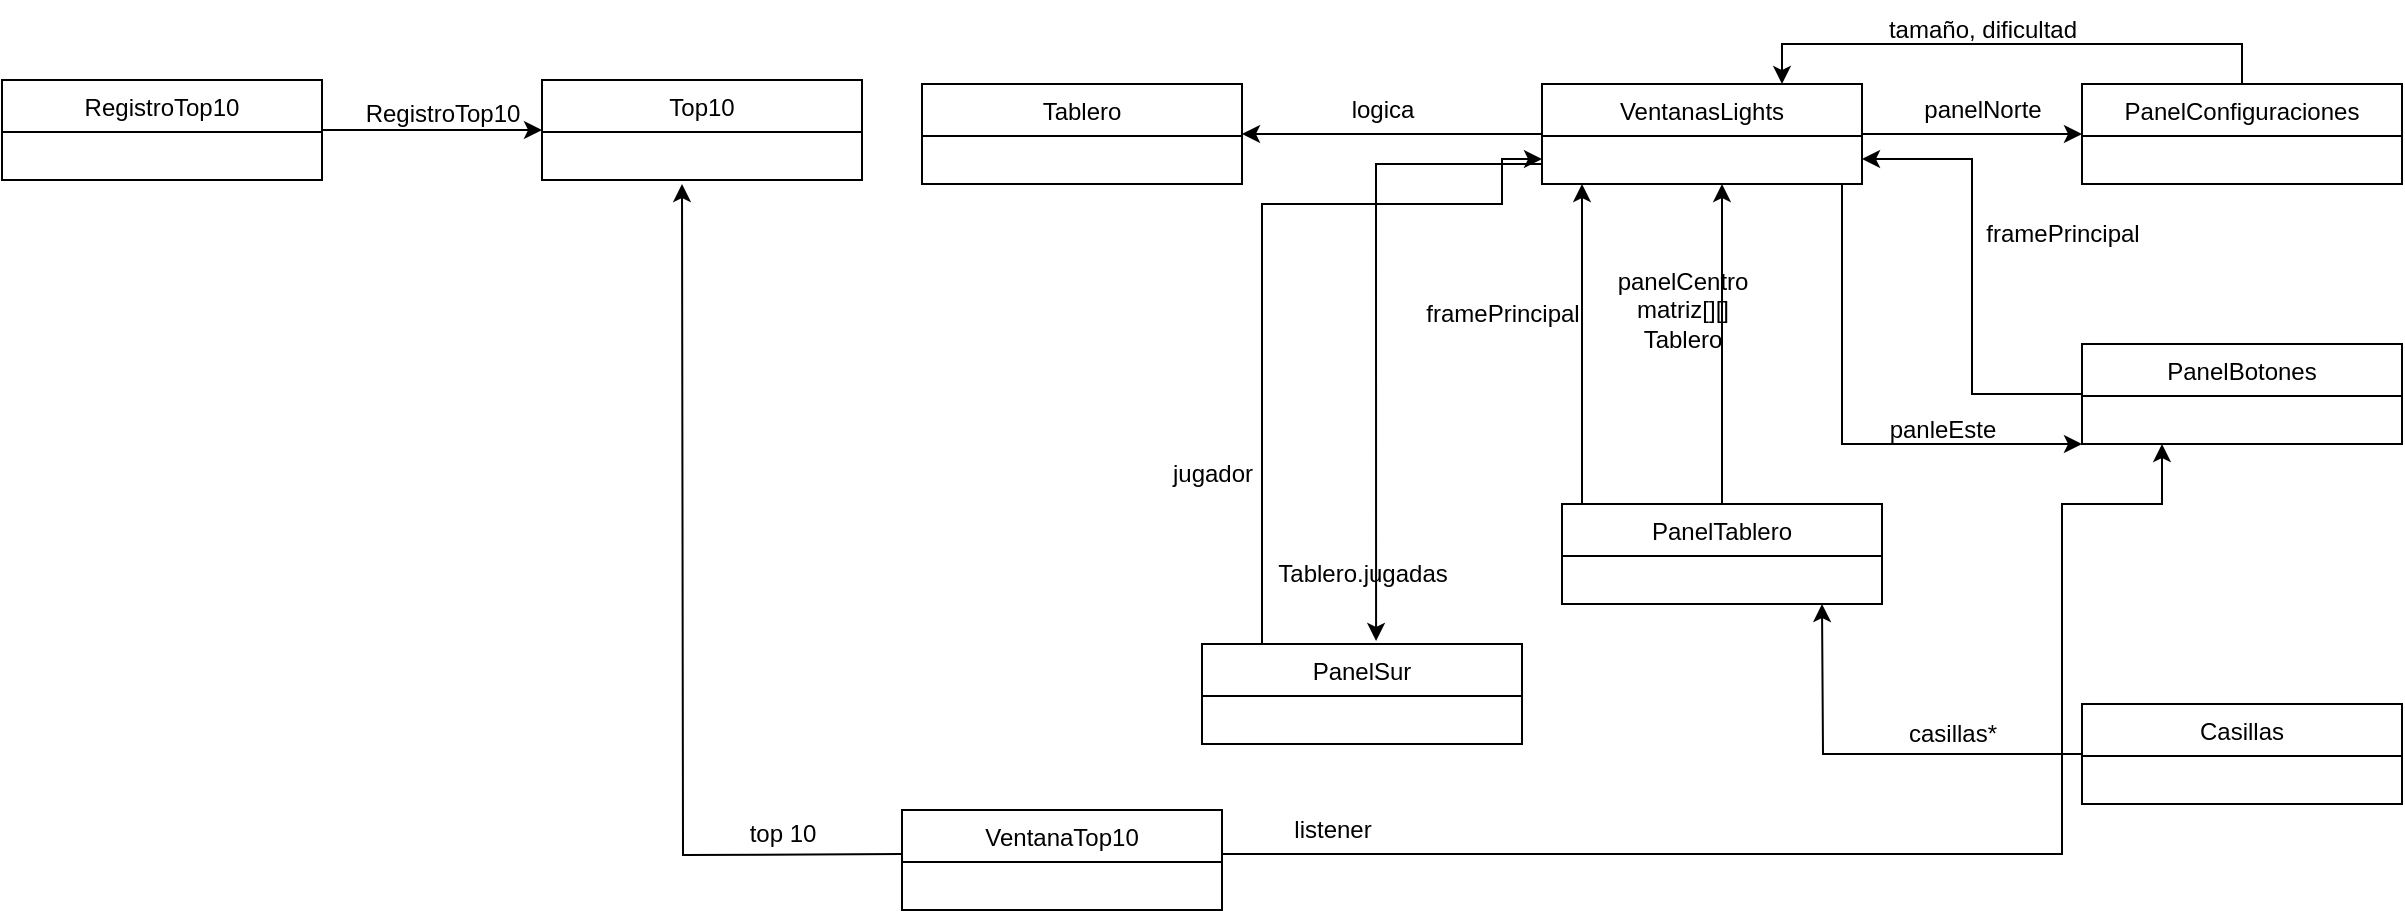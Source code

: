 <mxfile version="21.1.8" type="device">
  <diagram id="C5RBs43oDa-KdzZeNtuy" name="Page-1">
    <mxGraphModel dx="3027" dy="2279" grid="1" gridSize="10" guides="1" tooltips="1" connect="1" arrows="1" fold="1" page="1" pageScale="1" pageWidth="827" pageHeight="1169" math="0" shadow="0">
      <root>
        <mxCell id="WIyWlLk6GJQsqaUBKTNV-0" />
        <mxCell id="WIyWlLk6GJQsqaUBKTNV-1" parent="WIyWlLk6GJQsqaUBKTNV-0" />
        <mxCell id="zkfFHV4jXpPFQw0GAbJ--0" value="Tablero" style="swimlane;fontStyle=0;align=center;verticalAlign=top;childLayout=stackLayout;horizontal=1;startSize=26;horizontalStack=0;resizeParent=1;resizeLast=0;collapsible=1;marginBottom=0;rounded=0;shadow=0;strokeWidth=1;" parent="WIyWlLk6GJQsqaUBKTNV-1" vertex="1">
          <mxGeometry x="-290" y="-948" width="160" height="50" as="geometry">
            <mxRectangle x="230" y="140" width="160" height="26" as="alternateBounds" />
          </mxGeometry>
        </mxCell>
        <mxCell id="CMHXz8UwtuGH-618SURG-6" style="edgeStyle=orthogonalEdgeStyle;rounded=0;orthogonalLoop=1;jettySize=auto;html=1;entryX=1;entryY=0.5;entryDx=0;entryDy=0;" edge="1" parent="WIyWlLk6GJQsqaUBKTNV-1" source="CMHXz8UwtuGH-618SURG-0" target="zkfFHV4jXpPFQw0GAbJ--0">
          <mxGeometry relative="1" as="geometry" />
        </mxCell>
        <mxCell id="CMHXz8UwtuGH-618SURG-10" style="edgeStyle=orthogonalEdgeStyle;rounded=0;orthogonalLoop=1;jettySize=auto;html=1;" edge="1" parent="WIyWlLk6GJQsqaUBKTNV-1" source="CMHXz8UwtuGH-618SURG-0" target="CMHXz8UwtuGH-618SURG-4">
          <mxGeometry relative="1" as="geometry">
            <Array as="points" />
          </mxGeometry>
        </mxCell>
        <mxCell id="CMHXz8UwtuGH-618SURG-14" style="edgeStyle=orthogonalEdgeStyle;rounded=0;orthogonalLoop=1;jettySize=auto;html=1;entryX=0;entryY=1;entryDx=0;entryDy=0;" edge="1" parent="WIyWlLk6GJQsqaUBKTNV-1" source="CMHXz8UwtuGH-618SURG-0" target="CMHXz8UwtuGH-618SURG-3">
          <mxGeometry relative="1" as="geometry">
            <Array as="points">
              <mxPoint x="170" y="-768" />
            </Array>
          </mxGeometry>
        </mxCell>
        <mxCell id="CMHXz8UwtuGH-618SURG-24" style="edgeStyle=orthogonalEdgeStyle;rounded=0;orthogonalLoop=1;jettySize=auto;html=1;entryX=0.544;entryY=-0.03;entryDx=0;entryDy=0;entryPerimeter=0;" edge="1" parent="WIyWlLk6GJQsqaUBKTNV-1" source="CMHXz8UwtuGH-618SURG-0" target="CMHXz8UwtuGH-618SURG-5">
          <mxGeometry relative="1" as="geometry">
            <Array as="points">
              <mxPoint x="-63" y="-908" />
            </Array>
          </mxGeometry>
        </mxCell>
        <mxCell id="CMHXz8UwtuGH-618SURG-0" value="VentanasLights" style="swimlane;fontStyle=0;align=center;verticalAlign=top;childLayout=stackLayout;horizontal=1;startSize=26;horizontalStack=0;resizeParent=1;resizeLast=0;collapsible=1;marginBottom=0;rounded=0;shadow=0;strokeWidth=1;" vertex="1" parent="WIyWlLk6GJQsqaUBKTNV-1">
          <mxGeometry x="20" y="-948" width="160" height="50" as="geometry">
            <mxRectangle x="230" y="140" width="160" height="26" as="alternateBounds" />
          </mxGeometry>
        </mxCell>
        <mxCell id="CMHXz8UwtuGH-618SURG-16" style="edgeStyle=orthogonalEdgeStyle;rounded=0;orthogonalLoop=1;jettySize=auto;html=1;" edge="1" parent="WIyWlLk6GJQsqaUBKTNV-1" source="CMHXz8UwtuGH-618SURG-1">
          <mxGeometry relative="1" as="geometry">
            <mxPoint x="110" y="-898" as="targetPoint" />
          </mxGeometry>
        </mxCell>
        <mxCell id="CMHXz8UwtuGH-618SURG-18" style="edgeStyle=orthogonalEdgeStyle;rounded=0;orthogonalLoop=1;jettySize=auto;html=1;" edge="1" parent="WIyWlLk6GJQsqaUBKTNV-1" source="CMHXz8UwtuGH-618SURG-1">
          <mxGeometry relative="1" as="geometry">
            <mxPoint x="40" y="-898" as="targetPoint" />
            <Array as="points">
              <mxPoint x="40" y="-898" />
            </Array>
          </mxGeometry>
        </mxCell>
        <mxCell id="CMHXz8UwtuGH-618SURG-1" value="PanelTablero" style="swimlane;fontStyle=0;align=center;verticalAlign=top;childLayout=stackLayout;horizontal=1;startSize=26;horizontalStack=0;resizeParent=1;resizeLast=0;collapsible=1;marginBottom=0;rounded=0;shadow=0;strokeWidth=1;" vertex="1" parent="WIyWlLk6GJQsqaUBKTNV-1">
          <mxGeometry x="30" y="-738" width="160" height="50" as="geometry">
            <mxRectangle x="230" y="140" width="160" height="26" as="alternateBounds" />
          </mxGeometry>
        </mxCell>
        <mxCell id="CMHXz8UwtuGH-618SURG-8" style="edgeStyle=orthogonalEdgeStyle;rounded=0;orthogonalLoop=1;jettySize=auto;html=1;" edge="1" parent="WIyWlLk6GJQsqaUBKTNV-1" source="CMHXz8UwtuGH-618SURG-2">
          <mxGeometry relative="1" as="geometry">
            <mxPoint x="160" y="-688" as="targetPoint" />
          </mxGeometry>
        </mxCell>
        <mxCell id="CMHXz8UwtuGH-618SURG-2" value="Casillas" style="swimlane;fontStyle=0;align=center;verticalAlign=top;childLayout=stackLayout;horizontal=1;startSize=26;horizontalStack=0;resizeParent=1;resizeLast=0;collapsible=1;marginBottom=0;rounded=0;shadow=0;strokeWidth=1;" vertex="1" parent="WIyWlLk6GJQsqaUBKTNV-1">
          <mxGeometry x="290" y="-638" width="160" height="50" as="geometry">
            <mxRectangle x="230" y="140" width="160" height="26" as="alternateBounds" />
          </mxGeometry>
        </mxCell>
        <mxCell id="CMHXz8UwtuGH-618SURG-12" style="edgeStyle=orthogonalEdgeStyle;rounded=0;orthogonalLoop=1;jettySize=auto;html=1;entryX=1;entryY=0.75;entryDx=0;entryDy=0;" edge="1" parent="WIyWlLk6GJQsqaUBKTNV-1" source="CMHXz8UwtuGH-618SURG-3" target="CMHXz8UwtuGH-618SURG-0">
          <mxGeometry relative="1" as="geometry" />
        </mxCell>
        <mxCell id="CMHXz8UwtuGH-618SURG-3" value="PanelBotones" style="swimlane;fontStyle=0;align=center;verticalAlign=top;childLayout=stackLayout;horizontal=1;startSize=26;horizontalStack=0;resizeParent=1;resizeLast=0;collapsible=1;marginBottom=0;rounded=0;shadow=0;strokeWidth=1;" vertex="1" parent="WIyWlLk6GJQsqaUBKTNV-1">
          <mxGeometry x="290" y="-818" width="160" height="50" as="geometry">
            <mxRectangle x="620" y="170" width="160" height="26" as="alternateBounds" />
          </mxGeometry>
        </mxCell>
        <mxCell id="CMHXz8UwtuGH-618SURG-20" style="edgeStyle=orthogonalEdgeStyle;rounded=0;orthogonalLoop=1;jettySize=auto;html=1;entryX=0.75;entryY=0;entryDx=0;entryDy=0;" edge="1" parent="WIyWlLk6GJQsqaUBKTNV-1" source="CMHXz8UwtuGH-618SURG-4" target="CMHXz8UwtuGH-618SURG-0">
          <mxGeometry relative="1" as="geometry">
            <Array as="points">
              <mxPoint x="370" y="-968" />
              <mxPoint x="140" y="-968" />
            </Array>
          </mxGeometry>
        </mxCell>
        <mxCell id="CMHXz8UwtuGH-618SURG-4" value="PanelConfiguraciones" style="swimlane;fontStyle=0;align=center;verticalAlign=top;childLayout=stackLayout;horizontal=1;startSize=26;horizontalStack=0;resizeParent=1;resizeLast=0;collapsible=1;marginBottom=0;rounded=0;shadow=0;strokeWidth=1;" vertex="1" parent="WIyWlLk6GJQsqaUBKTNV-1">
          <mxGeometry x="290" y="-948" width="160" height="50" as="geometry">
            <mxRectangle x="620" y="170" width="160" height="26" as="alternateBounds" />
          </mxGeometry>
        </mxCell>
        <mxCell id="CMHXz8UwtuGH-618SURG-22" style="edgeStyle=orthogonalEdgeStyle;rounded=0;orthogonalLoop=1;jettySize=auto;html=1;entryX=0;entryY=0.75;entryDx=0;entryDy=0;" edge="1" parent="WIyWlLk6GJQsqaUBKTNV-1" source="CMHXz8UwtuGH-618SURG-5" target="CMHXz8UwtuGH-618SURG-0">
          <mxGeometry relative="1" as="geometry">
            <Array as="points">
              <mxPoint x="-120" y="-888" />
              <mxPoint y="-888" />
              <mxPoint y="-910" />
            </Array>
          </mxGeometry>
        </mxCell>
        <mxCell id="CMHXz8UwtuGH-618SURG-5" value="PanelSur" style="swimlane;fontStyle=0;align=center;verticalAlign=top;childLayout=stackLayout;horizontal=1;startSize=26;horizontalStack=0;resizeParent=1;resizeLast=0;collapsible=1;marginBottom=0;rounded=0;shadow=0;strokeWidth=1;" vertex="1" parent="WIyWlLk6GJQsqaUBKTNV-1">
          <mxGeometry x="-150" y="-668" width="160" height="50" as="geometry">
            <mxRectangle x="230" y="140" width="160" height="26" as="alternateBounds" />
          </mxGeometry>
        </mxCell>
        <mxCell id="CMHXz8UwtuGH-618SURG-7" value="logica" style="text;html=1;align=center;verticalAlign=middle;resizable=0;points=[];autosize=1;strokeColor=none;fillColor=none;" vertex="1" parent="WIyWlLk6GJQsqaUBKTNV-1">
          <mxGeometry x="-85" y="-950" width="50" height="30" as="geometry" />
        </mxCell>
        <mxCell id="CMHXz8UwtuGH-618SURG-9" value="casillas*" style="text;html=1;align=center;verticalAlign=middle;resizable=0;points=[];autosize=1;strokeColor=none;fillColor=none;" vertex="1" parent="WIyWlLk6GJQsqaUBKTNV-1">
          <mxGeometry x="190" y="-638" width="70" height="30" as="geometry" />
        </mxCell>
        <mxCell id="CMHXz8UwtuGH-618SURG-11" value="panelNorte" style="text;html=1;align=center;verticalAlign=middle;resizable=0;points=[];autosize=1;strokeColor=none;fillColor=none;" vertex="1" parent="WIyWlLk6GJQsqaUBKTNV-1">
          <mxGeometry x="200" y="-950" width="80" height="30" as="geometry" />
        </mxCell>
        <mxCell id="CMHXz8UwtuGH-618SURG-13" value="framePrincipal" style="text;html=1;align=center;verticalAlign=middle;resizable=0;points=[];autosize=1;strokeColor=none;fillColor=none;" vertex="1" parent="WIyWlLk6GJQsqaUBKTNV-1">
          <mxGeometry x="230" y="-888" width="100" height="30" as="geometry" />
        </mxCell>
        <mxCell id="CMHXz8UwtuGH-618SURG-15" value="panleEste" style="text;html=1;align=center;verticalAlign=middle;resizable=0;points=[];autosize=1;strokeColor=none;fillColor=none;" vertex="1" parent="WIyWlLk6GJQsqaUBKTNV-1">
          <mxGeometry x="180" y="-790" width="80" height="30" as="geometry" />
        </mxCell>
        <mxCell id="CMHXz8UwtuGH-618SURG-17" value="framePrincipal" style="text;html=1;align=center;verticalAlign=middle;resizable=0;points=[];autosize=1;strokeColor=none;fillColor=none;" vertex="1" parent="WIyWlLk6GJQsqaUBKTNV-1">
          <mxGeometry x="-50" y="-848" width="100" height="30" as="geometry" />
        </mxCell>
        <mxCell id="CMHXz8UwtuGH-618SURG-19" value="panelCentro&lt;br&gt;matriz[][]&lt;br&gt;Tablero" style="text;html=1;align=center;verticalAlign=middle;resizable=0;points=[];autosize=1;strokeColor=none;fillColor=none;" vertex="1" parent="WIyWlLk6GJQsqaUBKTNV-1">
          <mxGeometry x="45" y="-865" width="90" height="60" as="geometry" />
        </mxCell>
        <mxCell id="CMHXz8UwtuGH-618SURG-21" value="tamaño, dificultad" style="text;html=1;align=center;verticalAlign=middle;resizable=0;points=[];autosize=1;strokeColor=none;fillColor=none;" vertex="1" parent="WIyWlLk6GJQsqaUBKTNV-1">
          <mxGeometry x="180" y="-990" width="120" height="30" as="geometry" />
        </mxCell>
        <mxCell id="CMHXz8UwtuGH-618SURG-23" value="jugador" style="text;html=1;align=center;verticalAlign=middle;resizable=0;points=[];autosize=1;strokeColor=none;fillColor=none;" vertex="1" parent="WIyWlLk6GJQsqaUBKTNV-1">
          <mxGeometry x="-175" y="-768" width="60" height="30" as="geometry" />
        </mxCell>
        <mxCell id="CMHXz8UwtuGH-618SURG-25" value="Tablero.jugadas" style="text;html=1;align=center;verticalAlign=middle;resizable=0;points=[];autosize=1;strokeColor=none;fillColor=none;" vertex="1" parent="WIyWlLk6GJQsqaUBKTNV-1">
          <mxGeometry x="-125" y="-718" width="110" height="30" as="geometry" />
        </mxCell>
        <mxCell id="CMHXz8UwtuGH-618SURG-27" style="edgeStyle=orthogonalEdgeStyle;rounded=0;orthogonalLoop=1;jettySize=auto;html=1;entryX=0.25;entryY=1;entryDx=0;entryDy=0;" edge="1" parent="WIyWlLk6GJQsqaUBKTNV-1" target="CMHXz8UwtuGH-618SURG-3">
          <mxGeometry relative="1" as="geometry">
            <mxPoint x="-140" y="-563.0" as="sourcePoint" />
            <Array as="points">
              <mxPoint x="280" y="-563" />
              <mxPoint x="280" y="-738" />
              <mxPoint x="330" y="-738" />
            </Array>
          </mxGeometry>
        </mxCell>
        <mxCell id="CMHXz8UwtuGH-618SURG-33" style="edgeStyle=orthogonalEdgeStyle;rounded=0;orthogonalLoop=1;jettySize=auto;html=1;" edge="1" parent="WIyWlLk6GJQsqaUBKTNV-1">
          <mxGeometry relative="1" as="geometry">
            <mxPoint x="-410" y="-898" as="targetPoint" />
            <mxPoint x="-300" y="-563.0" as="sourcePoint" />
          </mxGeometry>
        </mxCell>
        <mxCell id="CMHXz8UwtuGH-618SURG-26" value="VentanaTop10" style="swimlane;fontStyle=0;align=center;verticalAlign=top;childLayout=stackLayout;horizontal=1;startSize=26;horizontalStack=0;resizeParent=1;resizeLast=0;collapsible=1;marginBottom=0;rounded=0;shadow=0;strokeWidth=1;" vertex="1" parent="WIyWlLk6GJQsqaUBKTNV-1">
          <mxGeometry x="-300" y="-585" width="160" height="50" as="geometry">
            <mxRectangle x="230" y="140" width="160" height="26" as="alternateBounds" />
          </mxGeometry>
        </mxCell>
        <mxCell id="CMHXz8UwtuGH-618SURG-28" value="listener" style="text;html=1;align=center;verticalAlign=middle;resizable=0;points=[];autosize=1;strokeColor=none;fillColor=none;" vertex="1" parent="WIyWlLk6GJQsqaUBKTNV-1">
          <mxGeometry x="-115" y="-590" width="60" height="30" as="geometry" />
        </mxCell>
        <mxCell id="CMHXz8UwtuGH-618SURG-29" value="Top10" style="swimlane;fontStyle=0;align=center;verticalAlign=top;childLayout=stackLayout;horizontal=1;startSize=26;horizontalStack=0;resizeParent=1;resizeLast=0;collapsible=1;marginBottom=0;rounded=0;shadow=0;strokeWidth=1;" vertex="1" parent="WIyWlLk6GJQsqaUBKTNV-1">
          <mxGeometry x="-480" y="-950" width="160" height="50" as="geometry">
            <mxRectangle x="230" y="140" width="160" height="26" as="alternateBounds" />
          </mxGeometry>
        </mxCell>
        <mxCell id="CMHXz8UwtuGH-618SURG-31" style="edgeStyle=orthogonalEdgeStyle;rounded=0;orthogonalLoop=1;jettySize=auto;html=1;entryX=0;entryY=0.5;entryDx=0;entryDy=0;" edge="1" parent="WIyWlLk6GJQsqaUBKTNV-1" source="CMHXz8UwtuGH-618SURG-30" target="CMHXz8UwtuGH-618SURG-29">
          <mxGeometry relative="1" as="geometry" />
        </mxCell>
        <mxCell id="CMHXz8UwtuGH-618SURG-30" value="RegistroTop10" style="swimlane;fontStyle=0;align=center;verticalAlign=top;childLayout=stackLayout;horizontal=1;startSize=26;horizontalStack=0;resizeParent=1;resizeLast=0;collapsible=1;marginBottom=0;rounded=0;shadow=0;strokeWidth=1;" vertex="1" parent="WIyWlLk6GJQsqaUBKTNV-1">
          <mxGeometry x="-750" y="-950" width="160" height="50" as="geometry">
            <mxRectangle x="230" y="140" width="160" height="26" as="alternateBounds" />
          </mxGeometry>
        </mxCell>
        <mxCell id="CMHXz8UwtuGH-618SURG-32" value="RegistroTop10" style="text;html=1;align=center;verticalAlign=middle;resizable=0;points=[];autosize=1;strokeColor=none;fillColor=none;" vertex="1" parent="WIyWlLk6GJQsqaUBKTNV-1">
          <mxGeometry x="-580" y="-948" width="100" height="30" as="geometry" />
        </mxCell>
        <mxCell id="CMHXz8UwtuGH-618SURG-34" value="top 10" style="text;html=1;align=center;verticalAlign=middle;resizable=0;points=[];autosize=1;strokeColor=none;fillColor=none;" vertex="1" parent="WIyWlLk6GJQsqaUBKTNV-1">
          <mxGeometry x="-390" y="-588" width="60" height="30" as="geometry" />
        </mxCell>
      </root>
    </mxGraphModel>
  </diagram>
</mxfile>
